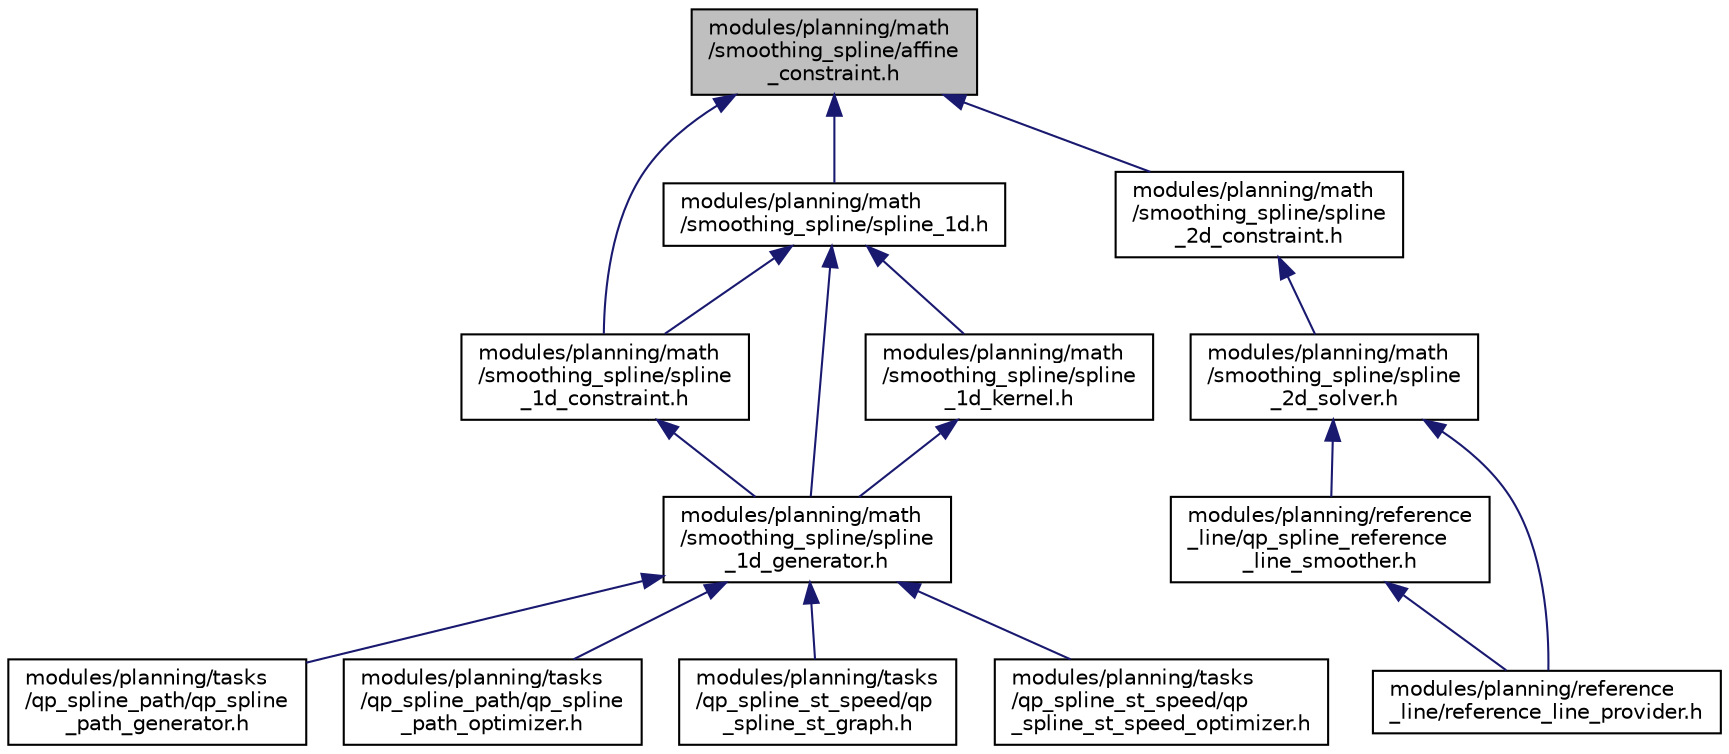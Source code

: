 digraph "modules/planning/math/smoothing_spline/affine_constraint.h"
{
  edge [fontname="Helvetica",fontsize="10",labelfontname="Helvetica",labelfontsize="10"];
  node [fontname="Helvetica",fontsize="10",shape=record];
  Node1 [label="modules/planning/math\l/smoothing_spline/affine\l_constraint.h",height=0.2,width=0.4,color="black", fillcolor="grey75", style="filled" fontcolor="black"];
  Node1 -> Node2 [dir="back",color="midnightblue",fontsize="10",style="solid",fontname="Helvetica"];
  Node2 [label="modules/planning/math\l/smoothing_spline/spline_1d.h",height=0.2,width=0.4,color="black", fillcolor="white", style="filled",URL="$spline__1d_8h.html",tooltip=": piecewise smoothing spline class "];
  Node2 -> Node3 [dir="back",color="midnightblue",fontsize="10",style="solid",fontname="Helvetica"];
  Node3 [label="modules/planning/math\l/smoothing_spline/spline\l_1d_constraint.h",height=0.2,width=0.4,color="black", fillcolor="white", style="filled",URL="$spline__1d__constraint_8h.html",tooltip=": wrapp up solver constraint interface with direct methods and preset methods "];
  Node3 -> Node4 [dir="back",color="midnightblue",fontsize="10",style="solid",fontname="Helvetica"];
  Node4 [label="modules/planning/math\l/smoothing_spline/spline\l_1d_generator.h",height=0.2,width=0.4,color="black", fillcolor="white", style="filled",URL="$spline__1d__generator_8h.html",tooltip=": piecewise_smoothing_spline (pss) generator class solve pss by qp algorithm, include adding constrai..."];
  Node4 -> Node5 [dir="back",color="midnightblue",fontsize="10",style="solid",fontname="Helvetica"];
  Node5 [label="modules/planning/tasks\l/qp_spline_path/qp_spline\l_path_generator.h",height=0.2,width=0.4,color="black", fillcolor="white", style="filled",URL="$qp__spline__path__generator_8h.html"];
  Node4 -> Node6 [dir="back",color="midnightblue",fontsize="10",style="solid",fontname="Helvetica"];
  Node6 [label="modules/planning/tasks\l/qp_spline_path/qp_spline\l_path_optimizer.h",height=0.2,width=0.4,color="black", fillcolor="white", style="filled",URL="$qp__spline__path__optimizer_8h.html"];
  Node4 -> Node7 [dir="back",color="midnightblue",fontsize="10",style="solid",fontname="Helvetica"];
  Node7 [label="modules/planning/tasks\l/qp_spline_st_speed/qp\l_spline_st_graph.h",height=0.2,width=0.4,color="black", fillcolor="white", style="filled",URL="$qp__spline__st__graph_8h.html"];
  Node4 -> Node8 [dir="back",color="midnightblue",fontsize="10",style="solid",fontname="Helvetica"];
  Node8 [label="modules/planning/tasks\l/qp_spline_st_speed/qp\l_spline_st_speed_optimizer.h",height=0.2,width=0.4,color="black", fillcolor="white", style="filled",URL="$qp__spline__st__speed__optimizer_8h.html"];
  Node2 -> Node4 [dir="back",color="midnightblue",fontsize="10",style="solid",fontname="Helvetica"];
  Node2 -> Node9 [dir="back",color="midnightblue",fontsize="10",style="solid",fontname="Helvetica"];
  Node9 [label="modules/planning/math\l/smoothing_spline/spline\l_1d_kernel.h",height=0.2,width=0.4,color="black", fillcolor="white", style="filled",URL="$spline__1d__kernel_8h.html",tooltip=": wrap up solver constraint interface with direct methods and preset methods "];
  Node9 -> Node4 [dir="back",color="midnightblue",fontsize="10",style="solid",fontname="Helvetica"];
  Node1 -> Node3 [dir="back",color="midnightblue",fontsize="10",style="solid",fontname="Helvetica"];
  Node1 -> Node10 [dir="back",color="midnightblue",fontsize="10",style="solid",fontname="Helvetica"];
  Node10 [label="modules/planning/math\l/smoothing_spline/spline\l_2d_constraint.h",height=0.2,width=0.4,color="black", fillcolor="white", style="filled",URL="$spline__2d__constraint_8h.html"];
  Node10 -> Node11 [dir="back",color="midnightblue",fontsize="10",style="solid",fontname="Helvetica"];
  Node11 [label="modules/planning/math\l/smoothing_spline/spline\l_2d_solver.h",height=0.2,width=0.4,color="black", fillcolor="white", style="filled",URL="$spline__2d__solver_8h.html"];
  Node11 -> Node12 [dir="back",color="midnightblue",fontsize="10",style="solid",fontname="Helvetica"];
  Node12 [label="modules/planning/reference\l_line/qp_spline_reference\l_line_smoother.h",height=0.2,width=0.4,color="black", fillcolor="white", style="filled",URL="$qp__spline__reference__line__smoother_8h.html"];
  Node12 -> Node13 [dir="back",color="midnightblue",fontsize="10",style="solid",fontname="Helvetica"];
  Node13 [label="modules/planning/reference\l_line/reference_line_provider.h",height=0.2,width=0.4,color="black", fillcolor="white", style="filled",URL="$reference__line__provider_8h.html",tooltip="Declaration of the class ReferenceLineProvider. "];
  Node11 -> Node13 [dir="back",color="midnightblue",fontsize="10",style="solid",fontname="Helvetica"];
}

